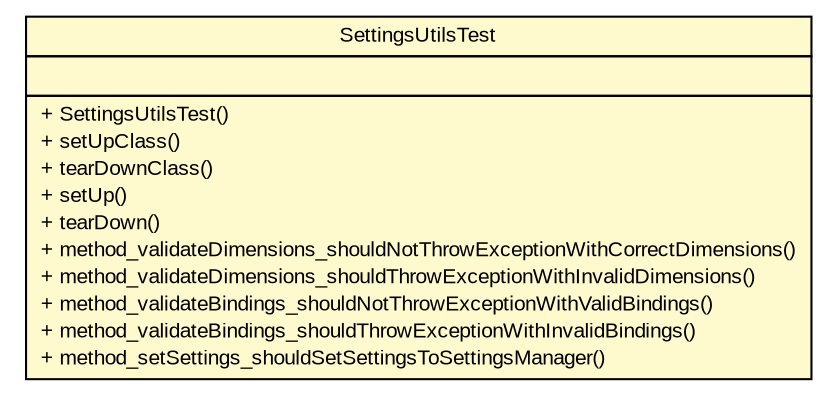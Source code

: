 #!/usr/local/bin/dot
#
# Class diagram 
# Generated by UMLGraph version R5_6 (http://www.umlgraph.org/)
#

digraph G {
	edge [fontname="arial",fontsize=10,labelfontname="arial",labelfontsize=10];
	node [fontname="arial",fontsize=10,shape=plaintext];
	nodesep=0.25;
	ranksep=0.5;
	// com.github.tilastokeskus.matertis.util.SettingsUtilsTest
	c482 [label=<<table title="com.github.tilastokeskus.matertis.util.SettingsUtilsTest" border="0" cellborder="1" cellspacing="0" cellpadding="2" port="p" bgcolor="lemonChiffon" href="./SettingsUtilsTest.html">
		<tr><td><table border="0" cellspacing="0" cellpadding="1">
<tr><td align="center" balign="center"> SettingsUtilsTest </td></tr>
		</table></td></tr>
		<tr><td><table border="0" cellspacing="0" cellpadding="1">
<tr><td align="left" balign="left">  </td></tr>
		</table></td></tr>
		<tr><td><table border="0" cellspacing="0" cellpadding="1">
<tr><td align="left" balign="left"> + SettingsUtilsTest() </td></tr>
<tr><td align="left" balign="left"> + setUpClass() </td></tr>
<tr><td align="left" balign="left"> + tearDownClass() </td></tr>
<tr><td align="left" balign="left"> + setUp() </td></tr>
<tr><td align="left" balign="left"> + tearDown() </td></tr>
<tr><td align="left" balign="left"> + method_validateDimensions_shouldNotThrowExceptionWithCorrectDimensions() </td></tr>
<tr><td align="left" balign="left"> + method_validateDimensions_shouldThrowExceptionWithInvalidDimensions() </td></tr>
<tr><td align="left" balign="left"> + method_validateBindings_shouldNotThrowExceptionWithValidBindings() </td></tr>
<tr><td align="left" balign="left"> + method_validateBindings_shouldThrowExceptionWithInvalidBindings() </td></tr>
<tr><td align="left" balign="left"> + method_setSettings_shouldSetSettingsToSettingsManager() </td></tr>
		</table></td></tr>
		</table>>, URL="./SettingsUtilsTest.html", fontname="arial", fontcolor="black", fontsize=10.0];
}

